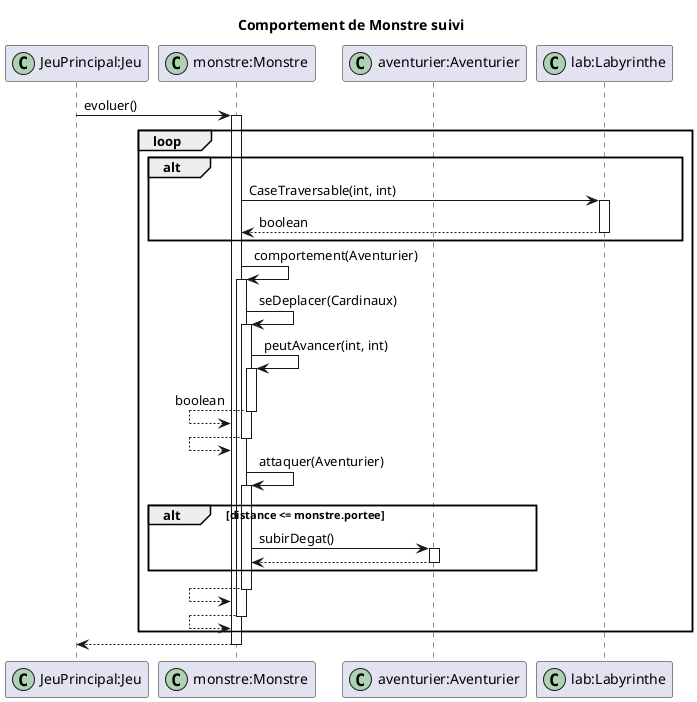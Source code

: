 @startuml 
title Comportement de Monstre suivi
participant "JeuPrincipal:Jeu" as jeu << (C,#ADD1B2) >>
participant "monstre:Monstre" as monstre << (C,#ADD1B2) >>
participant "aventurier:Aventurier" as aventurier << (C,#ADD1B2) >>
participant "lab:Labyrinthe" as lab << (C,#ADD1B2) >>

jeu -> monstre : evoluer()
loop
activate monstre
alt
monstre -> lab: CaseTraversable(int, int)
activate lab
monstre <-- lab : boolean
deactivate lab
end
monstre -> monstre: comportement(Aventurier)
activate monstre
monstre -> monstre: seDeplacer(Cardinaux)
activate monstre
monstre -> monstre: peutAvancer(int, int)
activate monstre
monstre <-- monstre : boolean
deactivate monstre
monstre <-- monstre 
deactivate monstre
monstre -> monstre: attaquer(Aventurier)
activate monstre
alt distance <= monstre.portee
monstre -> aventurier: subirDegat()
activate aventurier
monstre <-- aventurier
deactivate aventurier
end
monstre <-- monstre
deactivate monstre
monstre <-- monstre
deactivate monstre
end
jeu <-- monstre
deactivate monstre


@enduml